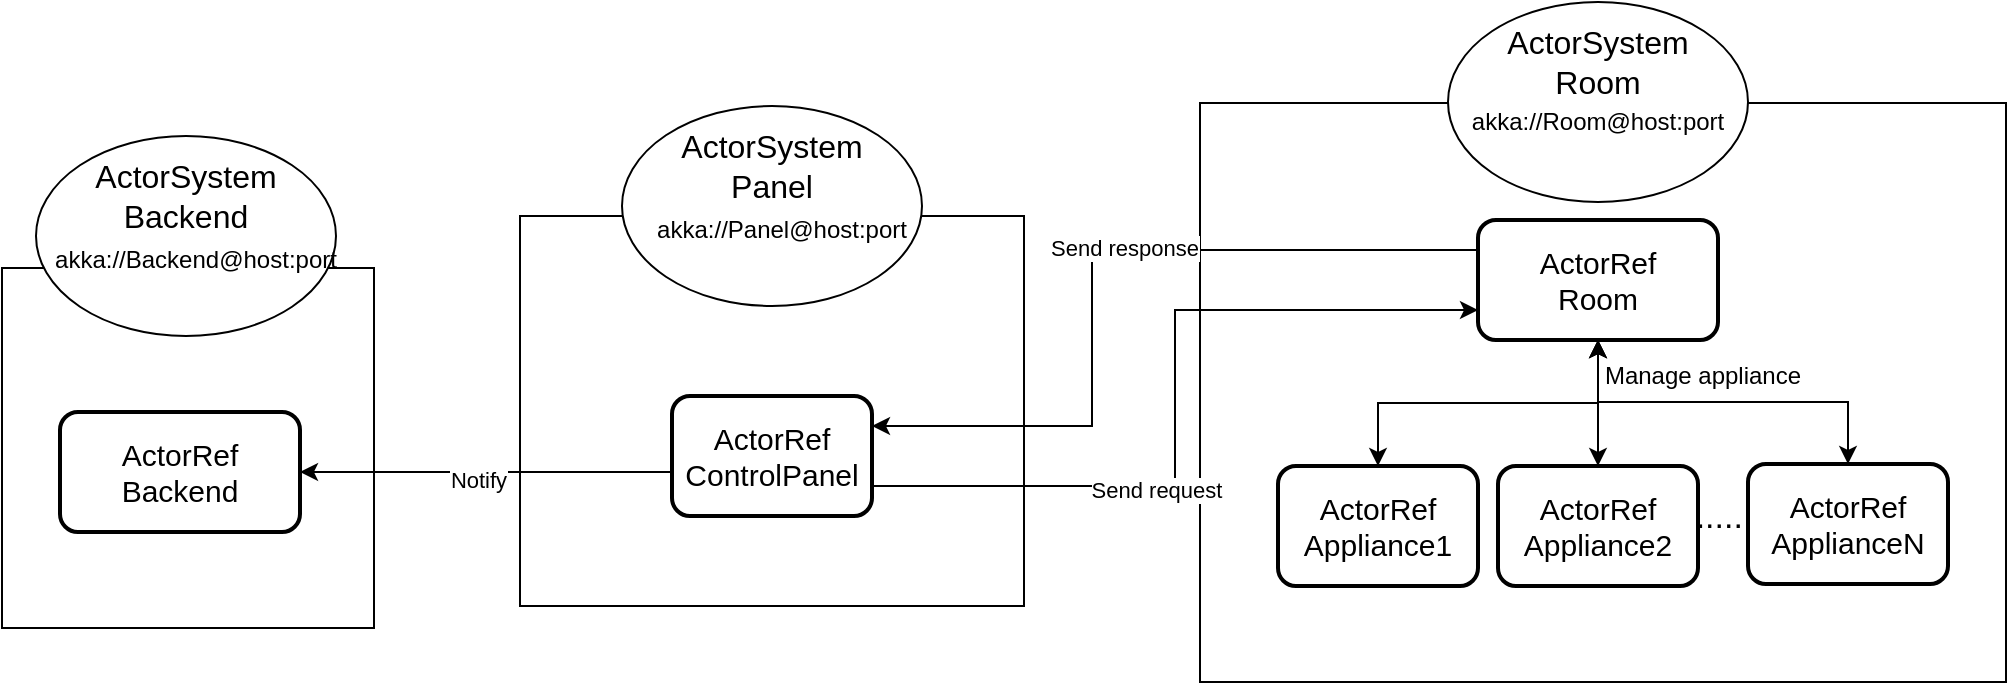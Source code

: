 <mxfile version="14.6.6" type="device"><diagram name="Page-1" id="5f0bae14-7c28-e335-631c-24af17079c00"><mxGraphModel dx="1422" dy="762" grid="0" gridSize="10" guides="1" tooltips="1" connect="1" arrows="1" fold="1" page="1" pageScale="1" pageWidth="1100" pageHeight="850" background="#ffffff" math="0" shadow="0"><root><mxCell id="0"/><mxCell id="1" parent="0"/><mxCell id="GkRG9vbWSzHUEyqcomnQ-10" value="" style="whiteSpace=wrap;html=1;" parent="1" vertex="1"><mxGeometry x="621" y="184.5" width="403" height="289.5" as="geometry"/></mxCell><mxCell id="8v1RVWd127j1gLK0Y0NK-1" value="" style="whiteSpace=wrap;html=1;" parent="1" vertex="1"><mxGeometry x="22" y="267" width="186" height="180" as="geometry"/></mxCell><mxCell id="GkRG9vbWSzHUEyqcomnQ-1" value="" style="whiteSpace=wrap;html=1;" parent="1" vertex="1"><mxGeometry x="281" y="241" width="252" height="195" as="geometry"/></mxCell><mxCell id="GkRG9vbWSzHUEyqcomnQ-2" value="" style="ellipse;whiteSpace=wrap;html=1;" parent="1" vertex="1"><mxGeometry x="332" y="186" width="150" height="100" as="geometry"/></mxCell><mxCell id="GkRG9vbWSzHUEyqcomnQ-3" value="&lt;font style=&quot;font-size: 16px&quot;&gt;ActorSystem&lt;br&gt;Panel&lt;br&gt;&lt;/font&gt;" style="text;html=1;strokeColor=none;fillColor=none;align=center;verticalAlign=middle;whiteSpace=wrap;rounded=0;strokeWidth=5;" parent="1" vertex="1"><mxGeometry x="342" y="186" width="130" height="60" as="geometry"/></mxCell><mxCell id="GkRG9vbWSzHUEyqcomnQ-4" value="akka://Panel@host:port" style="text;html=1;strokeColor=none;fillColor=none;align=center;verticalAlign=middle;whiteSpace=wrap;rounded=0;" parent="1" vertex="1"><mxGeometry x="392" y="238" width="40" height="20" as="geometry"/></mxCell><mxCell id="GkRG9vbWSzHUEyqcomnQ-6" value="&lt;span style=&quot;font-size: 15px&quot;&gt;ActorRef&lt;br&gt;Backend&lt;br&gt;&lt;/span&gt;" style="rounded=1;whiteSpace=wrap;html=1;strokeWidth=2;" parent="1" vertex="1"><mxGeometry x="51" y="339" width="120" height="60" as="geometry"/></mxCell><mxCell id="GkRG9vbWSzHUEyqcomnQ-27" style="edgeStyle=orthogonalEdgeStyle;rounded=0;orthogonalLoop=1;jettySize=auto;html=1;entryX=1;entryY=0.5;entryDx=0;entryDy=0;" parent="1" source="GkRG9vbWSzHUEyqcomnQ-7" target="GkRG9vbWSzHUEyqcomnQ-6" edge="1"><mxGeometry relative="1" as="geometry"><Array as="points"><mxPoint x="353" y="369"/><mxPoint x="353" y="369"/></Array></mxGeometry></mxCell><mxCell id="GkRG9vbWSzHUEyqcomnQ-28" value="Notify" style="edgeLabel;html=1;align=center;verticalAlign=middle;resizable=0;points=[];" parent="GkRG9vbWSzHUEyqcomnQ-27" vertex="1" connectable="0"><mxGeometry x="0.045" y="4" relative="1" as="geometry"><mxPoint as="offset"/></mxGeometry></mxCell><mxCell id="160CSTl102Mmx2bYCR9b-1" style="edgeStyle=orthogonalEdgeStyle;rounded=0;orthogonalLoop=1;jettySize=auto;html=1;exitX=1;exitY=0.75;exitDx=0;exitDy=0;entryX=0;entryY=0.75;entryDx=0;entryDy=0;startArrow=none;startFill=0;" edge="1" parent="1" source="GkRG9vbWSzHUEyqcomnQ-7" target="GkRG9vbWSzHUEyqcomnQ-14"><mxGeometry relative="1" as="geometry"/></mxCell><mxCell id="160CSTl102Mmx2bYCR9b-7" value="Send request" style="edgeLabel;html=1;align=center;verticalAlign=middle;resizable=0;points=[];" vertex="1" connectable="0" parent="160CSTl102Mmx2bYCR9b-1"><mxGeometry x="-0.274" y="-2" relative="1" as="geometry"><mxPoint as="offset"/></mxGeometry></mxCell><mxCell id="GkRG9vbWSzHUEyqcomnQ-7" value="&lt;font style=&quot;font-size: 15px&quot;&gt;ActorRef&lt;br&gt;ControlPanel&lt;br&gt;&lt;/font&gt;" style="rounded=1;whiteSpace=wrap;html=1;strokeWidth=2;" parent="1" vertex="1"><mxGeometry x="357" y="331" width="100" height="60" as="geometry"/></mxCell><mxCell id="GkRG9vbWSzHUEyqcomnQ-11" value="" style="ellipse;whiteSpace=wrap;html=1;" parent="1" vertex="1"><mxGeometry x="745" y="134" width="150" height="100" as="geometry"/></mxCell><mxCell id="GkRG9vbWSzHUEyqcomnQ-12" value="&lt;font style=&quot;font-size: 16px&quot;&gt;ActorSystem&lt;br&gt;Room&lt;br&gt;&lt;/font&gt;" style="text;html=1;strokeColor=none;fillColor=none;align=center;verticalAlign=middle;whiteSpace=wrap;rounded=0;strokeWidth=5;" parent="1" vertex="1"><mxGeometry x="755" y="134" width="130" height="60" as="geometry"/></mxCell><mxCell id="GkRG9vbWSzHUEyqcomnQ-13" value="akka://Room@host:port" style="text;html=1;strokeColor=none;fillColor=none;align=center;verticalAlign=middle;whiteSpace=wrap;rounded=0;" parent="1" vertex="1"><mxGeometry x="800" y="184" width="40" height="20" as="geometry"/></mxCell><mxCell id="160CSTl102Mmx2bYCR9b-8" style="edgeStyle=orthogonalEdgeStyle;rounded=0;orthogonalLoop=1;jettySize=auto;html=1;exitX=0;exitY=0.25;exitDx=0;exitDy=0;entryX=1;entryY=0.25;entryDx=0;entryDy=0;startArrow=none;startFill=0;" edge="1" parent="1" source="GkRG9vbWSzHUEyqcomnQ-14" target="GkRG9vbWSzHUEyqcomnQ-7"><mxGeometry relative="1" as="geometry"><Array as="points"><mxPoint x="567" y="258"/><mxPoint x="567" y="346"/></Array></mxGeometry></mxCell><mxCell id="160CSTl102Mmx2bYCR9b-9" value="Send response" style="edgeLabel;html=1;align=center;verticalAlign=middle;resizable=0;points=[];" vertex="1" connectable="0" parent="160CSTl102Mmx2bYCR9b-8"><mxGeometry x="-0.095" y="-1" relative="1" as="geometry"><mxPoint as="offset"/></mxGeometry></mxCell><mxCell id="GkRG9vbWSzHUEyqcomnQ-14" value="&lt;span style=&quot;font-size: 15px&quot;&gt;ActorRef&lt;br&gt;Room&lt;br&gt;&lt;/span&gt;" style="rounded=1;whiteSpace=wrap;html=1;strokeWidth=2;" parent="1" vertex="1"><mxGeometry x="760" y="243" width="120" height="60" as="geometry"/></mxCell><mxCell id="160CSTl102Mmx2bYCR9b-2" style="edgeStyle=orthogonalEdgeStyle;rounded=0;orthogonalLoop=1;jettySize=auto;html=1;exitX=0.5;exitY=0;exitDx=0;exitDy=0;entryX=0.5;entryY=1;entryDx=0;entryDy=0;startArrow=classic;startFill=1;" edge="1" parent="1" source="GkRG9vbWSzHUEyqcomnQ-20" target="GkRG9vbWSzHUEyqcomnQ-14"><mxGeometry relative="1" as="geometry"/></mxCell><mxCell id="GkRG9vbWSzHUEyqcomnQ-20" value="&lt;font style=&quot;font-size: 15px&quot;&gt;ActorRef&lt;br&gt;Appliance1&lt;br&gt;&lt;/font&gt;" style="rounded=1;whiteSpace=wrap;html=1;strokeWidth=2;" parent="1" vertex="1"><mxGeometry x="660" y="366" width="100" height="60" as="geometry"/></mxCell><mxCell id="160CSTl102Mmx2bYCR9b-3" style="edgeStyle=orthogonalEdgeStyle;rounded=0;orthogonalLoop=1;jettySize=auto;html=1;exitX=0.5;exitY=0;exitDx=0;exitDy=0;entryX=0.5;entryY=1;entryDx=0;entryDy=0;startArrow=classic;startFill=1;" edge="1" parent="1" source="GkRG9vbWSzHUEyqcomnQ-21" target="GkRG9vbWSzHUEyqcomnQ-14"><mxGeometry relative="1" as="geometry"/></mxCell><mxCell id="GkRG9vbWSzHUEyqcomnQ-21" value="&lt;font style=&quot;font-size: 15px&quot;&gt;ActorRef&lt;br&gt;Appliance2&lt;br&gt;&lt;/font&gt;" style="rounded=1;whiteSpace=wrap;html=1;strokeWidth=2;" parent="1" vertex="1"><mxGeometry x="770" y="366" width="100" height="60" as="geometry"/></mxCell><mxCell id="160CSTl102Mmx2bYCR9b-4" style="edgeStyle=orthogonalEdgeStyle;rounded=0;orthogonalLoop=1;jettySize=auto;html=1;exitX=0.5;exitY=0;exitDx=0;exitDy=0;entryX=0.5;entryY=1;entryDx=0;entryDy=0;startArrow=classic;startFill=1;" edge="1" parent="1" source="GkRG9vbWSzHUEyqcomnQ-22" target="GkRG9vbWSzHUEyqcomnQ-14"><mxGeometry relative="1" as="geometry"/></mxCell><mxCell id="GkRG9vbWSzHUEyqcomnQ-22" value="&lt;font style=&quot;font-size: 15px&quot;&gt;ActorRef&lt;br&gt;ApplianceN&lt;br&gt;&lt;/font&gt;" style="rounded=1;whiteSpace=wrap;html=1;strokeWidth=2;" parent="1" vertex="1"><mxGeometry x="895" y="365" width="100" height="60" as="geometry"/></mxCell><mxCell id="8v1RVWd127j1gLK0Y0NK-2" value="" style="ellipse;whiteSpace=wrap;html=1;" parent="1" vertex="1"><mxGeometry x="39" y="201" width="150" height="100" as="geometry"/></mxCell><mxCell id="8v1RVWd127j1gLK0Y0NK-3" value="&lt;font style=&quot;font-size: 16px&quot;&gt;ActorSystem&lt;br&gt;Backend&lt;br&gt;&lt;/font&gt;" style="text;html=1;strokeColor=none;fillColor=none;align=center;verticalAlign=middle;whiteSpace=wrap;rounded=0;strokeWidth=5;" parent="1" vertex="1"><mxGeometry x="49" y="201" width="130" height="60" as="geometry"/></mxCell><mxCell id="8v1RVWd127j1gLK0Y0NK-4" value="akka://Backend@host:port" style="text;html=1;strokeColor=none;fillColor=none;align=center;verticalAlign=middle;whiteSpace=wrap;rounded=0;" parent="1" vertex="1"><mxGeometry x="99" y="253" width="40" height="20" as="geometry"/></mxCell><mxCell id="160CSTl102Mmx2bYCR9b-5" value="Manage appliance" style="text;html=1;strokeColor=none;fillColor=none;align=center;verticalAlign=middle;whiteSpace=wrap;rounded=0;" vertex="1" parent="1"><mxGeometry x="805" y="311" width="135" height="20" as="geometry"/></mxCell><mxCell id="160CSTl102Mmx2bYCR9b-6" value="&lt;font style=&quot;font-size: 17px&quot;&gt;......&lt;/font&gt;" style="text;html=1;strokeColor=none;fillColor=none;align=center;verticalAlign=middle;whiteSpace=wrap;rounded=0;" vertex="1" parent="1"><mxGeometry x="863" y="382" width="40" height="20" as="geometry"/></mxCell></root></mxGraphModel></diagram></mxfile>